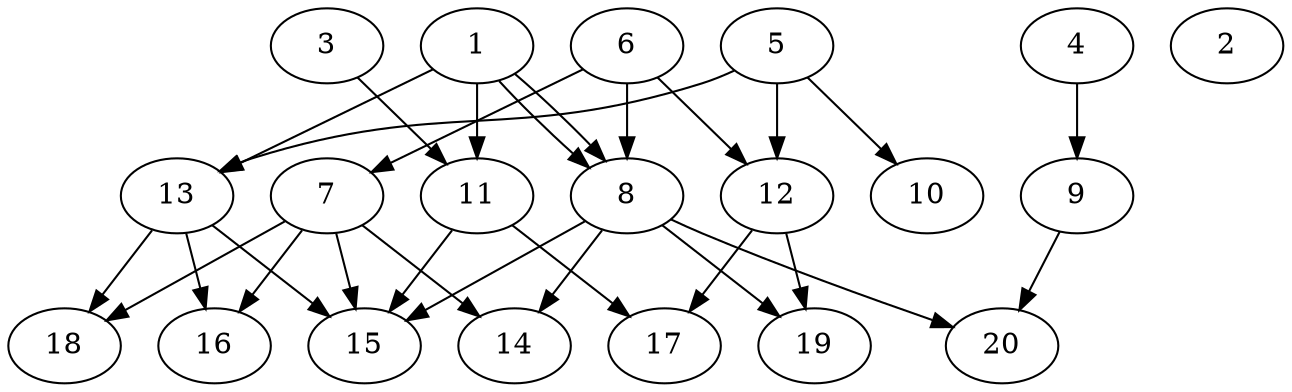 // DAG automatically generated by daggen at Wed Jul 24 21:26:16 2019
// ./daggen --dot -n 20 --ccr 0.5 --fat 0.8 --regular 0.5 --density 0.5 --mindata 5242880 --maxdata 52428800 
digraph G {
  1 [size="102187008", alpha="0.08", expect_size="51093504"] 
  1 -> 8 [size ="51093504"]
  1 -> 8 [size ="51093504"]
  1 -> 11 [size ="51093504"]
  1 -> 13 [size ="51093504"]
  2 [size="100069376", alpha="0.08", expect_size="50034688"] 
  3 [size="55263232", alpha="0.11", expect_size="27631616"] 
  3 -> 11 [size ="27631616"]
  4 [size="65255424", alpha="0.04", expect_size="32627712"] 
  4 -> 9 [size ="32627712"]
  5 [size="70770688", alpha="0.04", expect_size="35385344"] 
  5 -> 10 [size ="35385344"]
  5 -> 12 [size ="35385344"]
  5 -> 13 [size ="35385344"]
  6 [size="32909312", alpha="0.13", expect_size="16454656"] 
  6 -> 7 [size ="16454656"]
  6 -> 8 [size ="16454656"]
  6 -> 12 [size ="16454656"]
  7 [size="78166016", alpha="0.13", expect_size="39083008"] 
  7 -> 14 [size ="39083008"]
  7 -> 15 [size ="39083008"]
  7 -> 16 [size ="39083008"]
  7 -> 18 [size ="39083008"]
  8 [size="50429952", alpha="0.17", expect_size="25214976"] 
  8 -> 14 [size ="25214976"]
  8 -> 15 [size ="25214976"]
  8 -> 19 [size ="25214976"]
  8 -> 20 [size ="25214976"]
  9 [size="52250624", alpha="0.03", expect_size="26125312"] 
  9 -> 20 [size ="26125312"]
  10 [size="75350016", alpha="0.07", expect_size="37675008"] 
  11 [size="31774720", alpha="0.08", expect_size="15887360"] 
  11 -> 15 [size ="15887360"]
  11 -> 17 [size ="15887360"]
  12 [size="67592192", alpha="0.07", expect_size="33796096"] 
  12 -> 17 [size ="33796096"]
  12 -> 19 [size ="33796096"]
  13 [size="11741184", alpha="0.14", expect_size="5870592"] 
  13 -> 15 [size ="5870592"]
  13 -> 16 [size ="5870592"]
  13 -> 18 [size ="5870592"]
  14 [size="62453760", alpha="0.02", expect_size="31226880"] 
  15 [size="81457152", alpha="0.09", expect_size="40728576"] 
  16 [size="100112384", alpha="0.16", expect_size="50056192"] 
  17 [size="66994176", alpha="0.01", expect_size="33497088"] 
  18 [size="34314240", alpha="0.12", expect_size="17157120"] 
  19 [size="18511872", alpha="0.07", expect_size="9255936"] 
  20 [size="31221760", alpha="0.04", expect_size="15610880"] 
}
